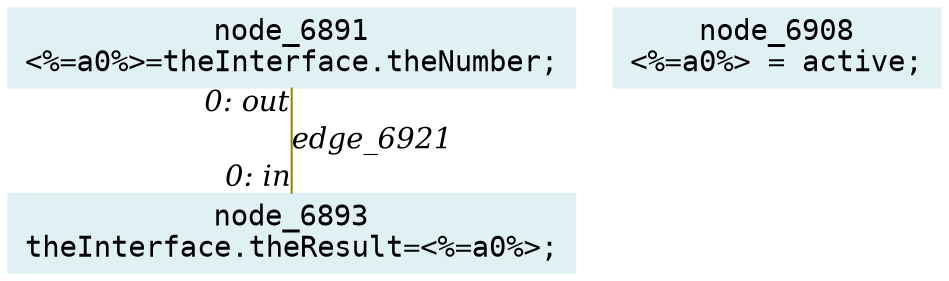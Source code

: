 digraph g{node_6891 [shape="box", style="filled", color="#dff1f2", fontname="Courier", label="node_6891
<%=a0%>=theInterface.theNumber;
" ]
node_6893 [shape="box", style="filled", color="#dff1f2", fontname="Courier", label="node_6893
theInterface.theResult=<%=a0%>;
" ]
node_6908 [shape="box", style="filled", color="#dff1f2", fontname="Courier", label="node_6908
<%=a0%> = active;
" ]
node_6891 -> node_6893 [dir=none, arrowHead=none, fontname="Times-Italic", arrowsize=1, color="#9d8400", label="edge_6921",  headlabel="0: in", taillabel="0: out" ]
}
